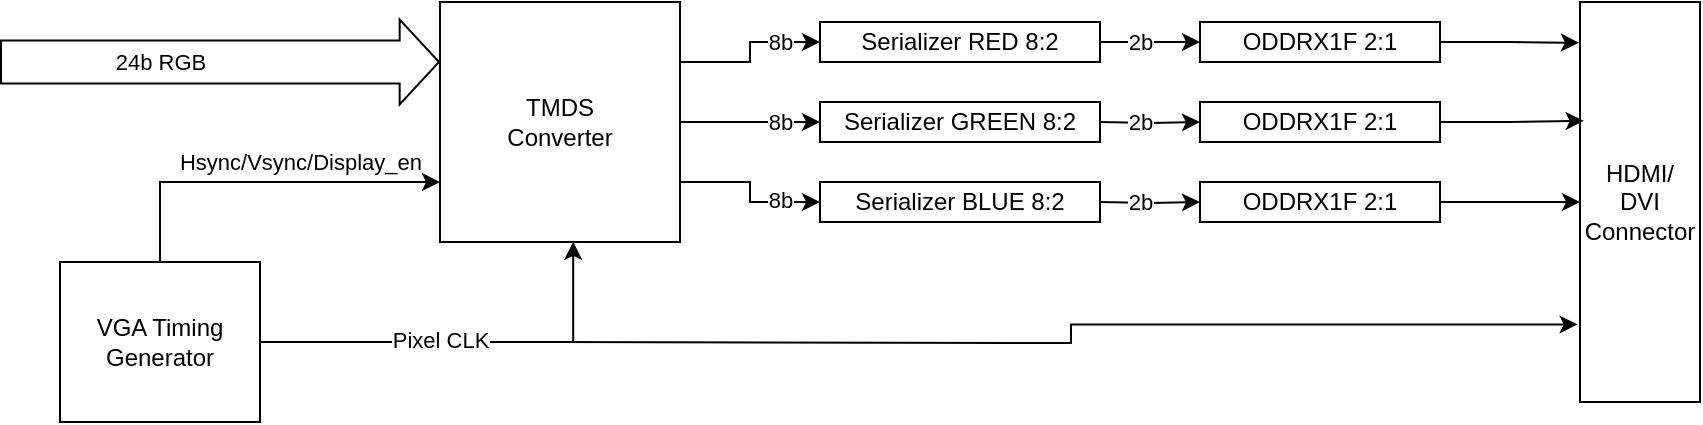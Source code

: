 <mxfile version="27.0.9">
  <diagram name="Page-1" id="Rl6b6TZFXfuxl6Tobtjv">
    <mxGraphModel dx="1279" dy="746" grid="1" gridSize="10" guides="1" tooltips="1" connect="1" arrows="1" fold="1" page="1" pageScale="1" pageWidth="827" pageHeight="1169" math="0" shadow="0">
      <root>
        <mxCell id="0" />
        <mxCell id="1" parent="0" />
        <mxCell id="Wr7Lfw9U4-KvV9nwWwmr-13" style="edgeStyle=orthogonalEdgeStyle;rounded=0;orthogonalLoop=1;jettySize=auto;html=1;exitX=1;exitY=0.25;exitDx=0;exitDy=0;entryX=0;entryY=0.5;entryDx=0;entryDy=0;" edge="1" parent="1" source="Wr7Lfw9U4-KvV9nwWwmr-1" target="Wr7Lfw9U4-KvV9nwWwmr-10">
          <mxGeometry relative="1" as="geometry" />
        </mxCell>
        <mxCell id="Wr7Lfw9U4-KvV9nwWwmr-21" value="8b" style="edgeLabel;html=1;align=center;verticalAlign=middle;resizable=0;points=[];" vertex="1" connectable="0" parent="Wr7Lfw9U4-KvV9nwWwmr-13">
          <mxGeometry x="-0.348" y="1" relative="1" as="geometry">
            <mxPoint x="24" y="-9" as="offset" />
          </mxGeometry>
        </mxCell>
        <mxCell id="Wr7Lfw9U4-KvV9nwWwmr-14" style="edgeStyle=orthogonalEdgeStyle;rounded=0;orthogonalLoop=1;jettySize=auto;html=1;exitX=1;exitY=0.5;exitDx=0;exitDy=0;entryX=0;entryY=0.5;entryDx=0;entryDy=0;" edge="1" parent="1" source="Wr7Lfw9U4-KvV9nwWwmr-1" target="Wr7Lfw9U4-KvV9nwWwmr-12">
          <mxGeometry relative="1" as="geometry" />
        </mxCell>
        <mxCell id="Wr7Lfw9U4-KvV9nwWwmr-15" style="edgeStyle=orthogonalEdgeStyle;rounded=0;orthogonalLoop=1;jettySize=auto;html=1;exitX=1;exitY=0.75;exitDx=0;exitDy=0;entryX=0;entryY=0.5;entryDx=0;entryDy=0;" edge="1" parent="1" source="Wr7Lfw9U4-KvV9nwWwmr-1" target="Wr7Lfw9U4-KvV9nwWwmr-11">
          <mxGeometry relative="1" as="geometry" />
        </mxCell>
        <mxCell id="Wr7Lfw9U4-KvV9nwWwmr-1" value="TMDS&lt;div&gt;Converter&lt;/div&gt;" style="rounded=0;whiteSpace=wrap;html=1;" vertex="1" parent="1">
          <mxGeometry x="250" y="120" width="120" height="120" as="geometry" />
        </mxCell>
        <mxCell id="Wr7Lfw9U4-KvV9nwWwmr-2" value="" style="shape=flexArrow;endArrow=classic;html=1;rounded=0;entryX=0;entryY=0.25;entryDx=0;entryDy=0;width=21.429;endSize=6.224;" edge="1" parent="1" target="Wr7Lfw9U4-KvV9nwWwmr-1">
          <mxGeometry width="50" height="50" relative="1" as="geometry">
            <mxPoint x="30" y="150" as="sourcePoint" />
            <mxPoint x="80" y="110" as="targetPoint" />
          </mxGeometry>
        </mxCell>
        <mxCell id="Wr7Lfw9U4-KvV9nwWwmr-3" value="24b RGB" style="edgeLabel;html=1;align=center;verticalAlign=middle;resizable=0;points=[];" vertex="1" connectable="0" parent="Wr7Lfw9U4-KvV9nwWwmr-2">
          <mxGeometry x="-0.335" y="-2" relative="1" as="geometry">
            <mxPoint x="7" y="-2" as="offset" />
          </mxGeometry>
        </mxCell>
        <mxCell id="Wr7Lfw9U4-KvV9nwWwmr-6" style="edgeStyle=orthogonalEdgeStyle;rounded=0;orthogonalLoop=1;jettySize=auto;html=1;exitX=0.5;exitY=0;exitDx=0;exitDy=0;entryX=0;entryY=0.75;entryDx=0;entryDy=0;" edge="1" parent="1" source="Wr7Lfw9U4-KvV9nwWwmr-4" target="Wr7Lfw9U4-KvV9nwWwmr-1">
          <mxGeometry relative="1" as="geometry" />
        </mxCell>
        <mxCell id="Wr7Lfw9U4-KvV9nwWwmr-7" value="Hsync/Vsync/Display_en" style="edgeLabel;html=1;align=center;verticalAlign=middle;resizable=0;points=[];" vertex="1" connectable="0" parent="Wr7Lfw9U4-KvV9nwWwmr-6">
          <mxGeometry x="-0.053" y="1" relative="1" as="geometry">
            <mxPoint x="25" y="-9" as="offset" />
          </mxGeometry>
        </mxCell>
        <mxCell id="Wr7Lfw9U4-KvV9nwWwmr-4" value="VGA Timing Generator" style="rounded=0;whiteSpace=wrap;html=1;" vertex="1" parent="1">
          <mxGeometry x="60" y="250" width="100" height="80" as="geometry" />
        </mxCell>
        <mxCell id="Wr7Lfw9U4-KvV9nwWwmr-25" style="edgeStyle=orthogonalEdgeStyle;rounded=0;orthogonalLoop=1;jettySize=auto;html=1;exitX=1;exitY=0.5;exitDx=0;exitDy=0;entryX=0;entryY=0.5;entryDx=0;entryDy=0;" edge="1" parent="1" source="Wr7Lfw9U4-KvV9nwWwmr-10" target="Wr7Lfw9U4-KvV9nwWwmr-24">
          <mxGeometry relative="1" as="geometry" />
        </mxCell>
        <mxCell id="Wr7Lfw9U4-KvV9nwWwmr-26" value="2b" style="edgeLabel;html=1;align=center;verticalAlign=middle;resizable=0;points=[];" vertex="1" connectable="0" parent="Wr7Lfw9U4-KvV9nwWwmr-25">
          <mxGeometry x="0.146" relative="1" as="geometry">
            <mxPoint x="-9" as="offset" />
          </mxGeometry>
        </mxCell>
        <mxCell id="Wr7Lfw9U4-KvV9nwWwmr-10" value="Serializer RED 8:2" style="rounded=0;whiteSpace=wrap;html=1;" vertex="1" parent="1">
          <mxGeometry x="440" y="130" width="140" height="20" as="geometry" />
        </mxCell>
        <mxCell id="Wr7Lfw9U4-KvV9nwWwmr-11" value="Serializer BLUE&amp;nbsp;8:2" style="rounded=0;whiteSpace=wrap;html=1;" vertex="1" parent="1">
          <mxGeometry x="440" y="210" width="140" height="20" as="geometry" />
        </mxCell>
        <mxCell id="Wr7Lfw9U4-KvV9nwWwmr-12" value="Serializer GREEN&amp;nbsp;8:2" style="rounded=0;whiteSpace=wrap;html=1;" vertex="1" parent="1">
          <mxGeometry x="440" y="170" width="140" height="20" as="geometry" />
        </mxCell>
        <mxCell id="Wr7Lfw9U4-KvV9nwWwmr-16" style="edgeStyle=orthogonalEdgeStyle;rounded=0;orthogonalLoop=1;jettySize=auto;html=1;exitX=1;exitY=0.5;exitDx=0;exitDy=0;entryX=0.555;entryY=0.999;entryDx=0;entryDy=0;entryPerimeter=0;" edge="1" parent="1" source="Wr7Lfw9U4-KvV9nwWwmr-4" target="Wr7Lfw9U4-KvV9nwWwmr-1">
          <mxGeometry relative="1" as="geometry" />
        </mxCell>
        <mxCell id="Wr7Lfw9U4-KvV9nwWwmr-17" value="Pixel CLK" style="edgeLabel;html=1;align=center;verticalAlign=middle;resizable=0;points=[];" vertex="1" connectable="0" parent="Wr7Lfw9U4-KvV9nwWwmr-16">
          <mxGeometry x="0.013" y="1" relative="1" as="geometry">
            <mxPoint x="-15" as="offset" />
          </mxGeometry>
        </mxCell>
        <mxCell id="Wr7Lfw9U4-KvV9nwWwmr-20" style="edgeStyle=orthogonalEdgeStyle;rounded=0;orthogonalLoop=1;jettySize=auto;html=1;exitX=-0.02;exitY=0.806;exitDx=0;exitDy=0;startArrow=classic;startFill=1;endArrow=none;exitPerimeter=0;" edge="1" parent="1" source="Wr7Lfw9U4-KvV9nwWwmr-35">
          <mxGeometry relative="1" as="geometry">
            <mxPoint x="310" y="290" as="targetPoint" />
            <mxPoint x="440" y="280" as="sourcePoint" />
          </mxGeometry>
        </mxCell>
        <mxCell id="Wr7Lfw9U4-KvV9nwWwmr-23" value="8b" style="edgeLabel;html=1;align=center;verticalAlign=middle;resizable=0;points=[];" vertex="1" connectable="0" parent="1">
          <mxGeometry x="410" y="210" as="geometry">
            <mxPoint x="10" y="9" as="offset" />
          </mxGeometry>
        </mxCell>
        <mxCell id="Wr7Lfw9U4-KvV9nwWwmr-24" value="ODDRX1F 2:1" style="rounded=0;whiteSpace=wrap;html=1;" vertex="1" parent="1">
          <mxGeometry x="630" y="130" width="120" height="20" as="geometry" />
        </mxCell>
        <mxCell id="Wr7Lfw9U4-KvV9nwWwmr-27" style="edgeStyle=orthogonalEdgeStyle;rounded=0;orthogonalLoop=1;jettySize=auto;html=1;exitX=1;exitY=0.5;exitDx=0;exitDy=0;entryX=0;entryY=0.5;entryDx=0;entryDy=0;" edge="1" parent="1" target="Wr7Lfw9U4-KvV9nwWwmr-29">
          <mxGeometry relative="1" as="geometry">
            <mxPoint x="580" y="180" as="sourcePoint" />
          </mxGeometry>
        </mxCell>
        <mxCell id="Wr7Lfw9U4-KvV9nwWwmr-28" value="2b" style="edgeLabel;html=1;align=center;verticalAlign=middle;resizable=0;points=[];" vertex="1" connectable="0" parent="Wr7Lfw9U4-KvV9nwWwmr-27">
          <mxGeometry x="0.146" relative="1" as="geometry">
            <mxPoint x="-9" as="offset" />
          </mxGeometry>
        </mxCell>
        <mxCell id="Wr7Lfw9U4-KvV9nwWwmr-29" value="ODDRX1F 2:1" style="rounded=0;whiteSpace=wrap;html=1;" vertex="1" parent="1">
          <mxGeometry x="630" y="170" width="120" height="20" as="geometry" />
        </mxCell>
        <mxCell id="Wr7Lfw9U4-KvV9nwWwmr-30" style="edgeStyle=orthogonalEdgeStyle;rounded=0;orthogonalLoop=1;jettySize=auto;html=1;exitX=1;exitY=0.5;exitDx=0;exitDy=0;entryX=0;entryY=0.5;entryDx=0;entryDy=0;" edge="1" parent="1" target="Wr7Lfw9U4-KvV9nwWwmr-32">
          <mxGeometry relative="1" as="geometry">
            <mxPoint x="580" y="220" as="sourcePoint" />
          </mxGeometry>
        </mxCell>
        <mxCell id="Wr7Lfw9U4-KvV9nwWwmr-31" value="2b" style="edgeLabel;html=1;align=center;verticalAlign=middle;resizable=0;points=[];" vertex="1" connectable="0" parent="Wr7Lfw9U4-KvV9nwWwmr-30">
          <mxGeometry x="0.146" relative="1" as="geometry">
            <mxPoint x="-9" as="offset" />
          </mxGeometry>
        </mxCell>
        <mxCell id="Wr7Lfw9U4-KvV9nwWwmr-38" style="edgeStyle=orthogonalEdgeStyle;rounded=0;orthogonalLoop=1;jettySize=auto;html=1;exitX=1;exitY=0.5;exitDx=0;exitDy=0;entryX=0;entryY=0.5;entryDx=0;entryDy=0;" edge="1" parent="1" source="Wr7Lfw9U4-KvV9nwWwmr-32" target="Wr7Lfw9U4-KvV9nwWwmr-35">
          <mxGeometry relative="1" as="geometry" />
        </mxCell>
        <mxCell id="Wr7Lfw9U4-KvV9nwWwmr-32" value="ODDRX1F 2:1" style="rounded=0;whiteSpace=wrap;html=1;" vertex="1" parent="1">
          <mxGeometry x="630" y="210" width="120" height="20" as="geometry" />
        </mxCell>
        <mxCell id="Wr7Lfw9U4-KvV9nwWwmr-33" value="8b" style="edgeLabel;html=1;align=center;verticalAlign=middle;resizable=0;points=[];" vertex="1" connectable="0" parent="1">
          <mxGeometry x="420" y="180" as="geometry" />
        </mxCell>
        <mxCell id="Wr7Lfw9U4-KvV9nwWwmr-35" value="HDMI/&lt;div&gt;DVI&lt;/div&gt;&lt;div&gt;Connector&lt;/div&gt;" style="rounded=0;whiteSpace=wrap;html=1;" vertex="1" parent="1">
          <mxGeometry x="820" y="120" width="60" height="200" as="geometry" />
        </mxCell>
        <mxCell id="Wr7Lfw9U4-KvV9nwWwmr-36" style="edgeStyle=orthogonalEdgeStyle;rounded=0;orthogonalLoop=1;jettySize=auto;html=1;exitX=1;exitY=0.5;exitDx=0;exitDy=0;entryX=-0.009;entryY=0.102;entryDx=0;entryDy=0;entryPerimeter=0;" edge="1" parent="1" source="Wr7Lfw9U4-KvV9nwWwmr-24" target="Wr7Lfw9U4-KvV9nwWwmr-35">
          <mxGeometry relative="1" as="geometry" />
        </mxCell>
        <mxCell id="Wr7Lfw9U4-KvV9nwWwmr-37" style="edgeStyle=orthogonalEdgeStyle;rounded=0;orthogonalLoop=1;jettySize=auto;html=1;exitX=1;exitY=0.5;exitDx=0;exitDy=0;entryX=0.031;entryY=0.297;entryDx=0;entryDy=0;entryPerimeter=0;" edge="1" parent="1" source="Wr7Lfw9U4-KvV9nwWwmr-29" target="Wr7Lfw9U4-KvV9nwWwmr-35">
          <mxGeometry relative="1" as="geometry" />
        </mxCell>
      </root>
    </mxGraphModel>
  </diagram>
</mxfile>
